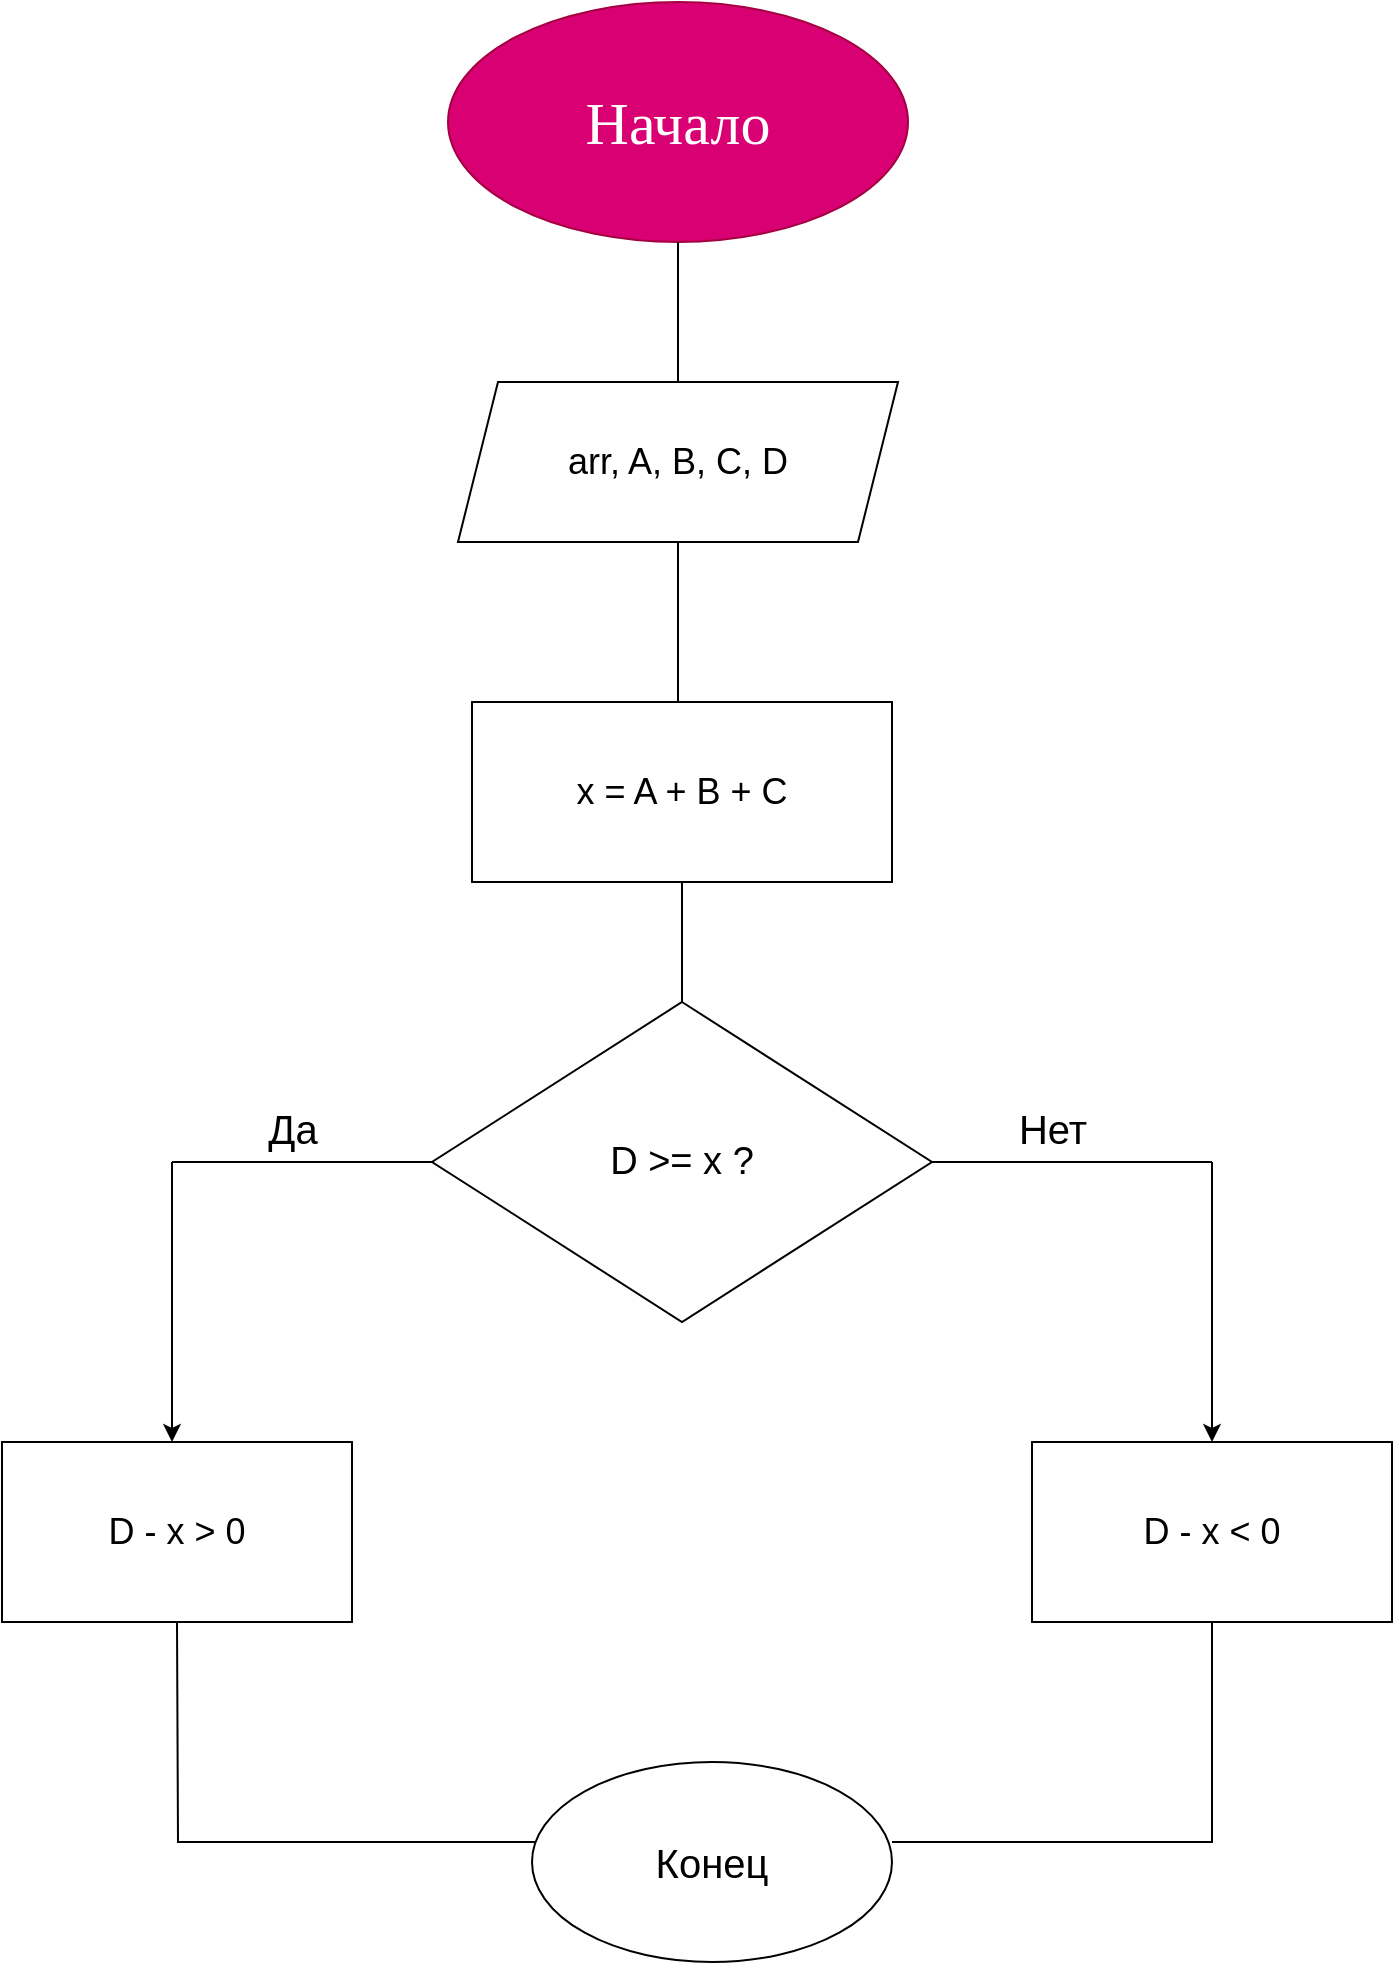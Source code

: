 <mxfile version="28.2.3">
  <diagram name="Страница — 1" id="WXQ8_n5y1RpJ7bMaxfv-">
    <mxGraphModel dx="2605" dy="1405" grid="1" gridSize="10" guides="1" tooltips="1" connect="1" arrows="1" fold="1" page="1" pageScale="1" pageWidth="827" pageHeight="1169" background="none" math="0" shadow="0">
      <root>
        <mxCell id="0" />
        <mxCell id="1" parent="0" />
        <mxCell id="YKc5f36czooEZ8qVRQ3M-1" value="&lt;font style=&quot;font-size: 30px;&quot;&gt;Начало&lt;/font&gt;" style="ellipse;whiteSpace=wrap;html=1;fillColor=#d80073;fontColor=#ffffff;strokeColor=#A50040;fontFamily=Times New Roman;" vertex="1" parent="1">
          <mxGeometry x="298" y="40" width="230" height="120" as="geometry" />
        </mxCell>
        <mxCell id="YKc5f36czooEZ8qVRQ3M-2" value="&lt;font style=&quot;font-size: 18px;&quot;&gt;arr, A, B, C, D&lt;/font&gt;" style="shape=parallelogram;perimeter=parallelogramPerimeter;whiteSpace=wrap;html=1;fixedSize=1;" vertex="1" parent="1">
          <mxGeometry x="303" y="230" width="220" height="80" as="geometry" />
        </mxCell>
        <mxCell id="YKc5f36czooEZ8qVRQ3M-4" value="" style="endArrow=none;html=1;rounded=0;entryX=0.5;entryY=1;entryDx=0;entryDy=0;" edge="1" parent="1" target="YKc5f36czooEZ8qVRQ3M-1">
          <mxGeometry width="50" height="50" relative="1" as="geometry">
            <mxPoint x="413" y="230" as="sourcePoint" />
            <mxPoint x="460" y="440" as="targetPoint" />
          </mxGeometry>
        </mxCell>
        <mxCell id="YKc5f36czooEZ8qVRQ3M-5" value="" style="endArrow=none;html=1;rounded=0;entryX=0.5;entryY=1;entryDx=0;entryDy=0;" edge="1" parent="1" target="YKc5f36czooEZ8qVRQ3M-2">
          <mxGeometry width="50" height="50" relative="1" as="geometry">
            <mxPoint x="413" y="390" as="sourcePoint" />
            <mxPoint x="460" y="440" as="targetPoint" />
          </mxGeometry>
        </mxCell>
        <mxCell id="YKc5f36czooEZ8qVRQ3M-7" value="&lt;font style=&quot;font-size: 18px;&quot;&gt;x = A + B + C&lt;/font&gt;" style="rounded=0;whiteSpace=wrap;html=1;" vertex="1" parent="1">
          <mxGeometry x="310" y="390" width="210" height="90" as="geometry" />
        </mxCell>
        <mxCell id="YKc5f36czooEZ8qVRQ3M-8" value="&lt;font style=&quot;font-size: 19px;&quot;&gt;D &amp;gt;= x ?&lt;/font&gt;" style="rhombus;whiteSpace=wrap;html=1;" vertex="1" parent="1">
          <mxGeometry x="290" y="540" width="250" height="160" as="geometry" />
        </mxCell>
        <mxCell id="YKc5f36czooEZ8qVRQ3M-9" value="" style="endArrow=none;html=1;rounded=0;entryX=0;entryY=0.5;entryDx=0;entryDy=0;" edge="1" parent="1" target="YKc5f36czooEZ8qVRQ3M-8">
          <mxGeometry width="50" height="50" relative="1" as="geometry">
            <mxPoint x="160" y="620" as="sourcePoint" />
            <mxPoint x="350" y="790" as="targetPoint" />
          </mxGeometry>
        </mxCell>
        <mxCell id="YKc5f36czooEZ8qVRQ3M-10" value="" style="endArrow=none;html=1;rounded=0;entryX=1;entryY=0.5;entryDx=0;entryDy=0;" edge="1" parent="1" target="YKc5f36czooEZ8qVRQ3M-8">
          <mxGeometry width="50" height="50" relative="1" as="geometry">
            <mxPoint x="680" y="620" as="sourcePoint" />
            <mxPoint x="350" y="790" as="targetPoint" />
          </mxGeometry>
        </mxCell>
        <mxCell id="YKc5f36czooEZ8qVRQ3M-13" value="" style="endArrow=classic;html=1;rounded=0;" edge="1" parent="1">
          <mxGeometry width="50" height="50" relative="1" as="geometry">
            <mxPoint x="160" y="620" as="sourcePoint" />
            <mxPoint x="160" y="760" as="targetPoint" />
          </mxGeometry>
        </mxCell>
        <mxCell id="YKc5f36czooEZ8qVRQ3M-14" value="" style="endArrow=classic;html=1;rounded=0;" edge="1" parent="1">
          <mxGeometry width="50" height="50" relative="1" as="geometry">
            <mxPoint x="680" y="620" as="sourcePoint" />
            <mxPoint x="680" y="760" as="targetPoint" />
          </mxGeometry>
        </mxCell>
        <mxCell id="YKc5f36czooEZ8qVRQ3M-15" value="" style="endArrow=none;html=1;rounded=0;entryX=0.5;entryY=1;entryDx=0;entryDy=0;" edge="1" parent="1" source="YKc5f36czooEZ8qVRQ3M-8" target="YKc5f36czooEZ8qVRQ3M-7">
          <mxGeometry width="50" height="50" relative="1" as="geometry">
            <mxPoint x="300" y="840" as="sourcePoint" />
            <mxPoint x="350" y="790" as="targetPoint" />
          </mxGeometry>
        </mxCell>
        <mxCell id="YKc5f36czooEZ8qVRQ3M-16" value="&lt;font style=&quot;font-size: 20px;&quot;&gt;Да&lt;/font&gt;" style="text;html=1;align=center;verticalAlign=middle;resizable=0;points=[];autosize=1;strokeColor=none;fillColor=none;" vertex="1" parent="1">
          <mxGeometry x="195" y="583" width="50" height="40" as="geometry" />
        </mxCell>
        <mxCell id="YKc5f36czooEZ8qVRQ3M-17" value="&lt;span style=&quot;font-size: 20px;&quot;&gt;Нет&lt;/span&gt;" style="text;html=1;align=center;verticalAlign=middle;resizable=0;points=[];autosize=1;strokeColor=none;fillColor=none;" vertex="1" parent="1">
          <mxGeometry x="570" y="583" width="60" height="40" as="geometry" />
        </mxCell>
        <mxCell id="YKc5f36czooEZ8qVRQ3M-18" value="&lt;font style=&quot;font-size: 18px;&quot;&gt;D - x &amp;gt; 0&lt;/font&gt;" style="rounded=0;whiteSpace=wrap;html=1;" vertex="1" parent="1">
          <mxGeometry x="75" y="760" width="175" height="90" as="geometry" />
        </mxCell>
        <mxCell id="YKc5f36czooEZ8qVRQ3M-19" value="&lt;font style=&quot;font-size: 18px;&quot;&gt;D - x &amp;lt; 0&lt;/font&gt;" style="rounded=0;whiteSpace=wrap;html=1;" vertex="1" parent="1">
          <mxGeometry x="590" y="760" width="180" height="90" as="geometry" />
        </mxCell>
        <mxCell id="YKc5f36czooEZ8qVRQ3M-20" value="" style="endArrow=none;html=1;rounded=0;exitX=0.5;exitY=1;exitDx=0;exitDy=0;" edge="1" parent="1" source="YKc5f36czooEZ8qVRQ3M-18">
          <mxGeometry width="50" height="50" relative="1" as="geometry">
            <mxPoint x="300" y="790" as="sourcePoint" />
            <mxPoint x="360" y="960" as="targetPoint" />
            <Array as="points">
              <mxPoint x="163" y="960" />
              <mxPoint x="320" y="960" />
            </Array>
          </mxGeometry>
        </mxCell>
        <mxCell id="YKc5f36czooEZ8qVRQ3M-21" value="" style="endArrow=none;html=1;rounded=0;" edge="1" parent="1" target="YKc5f36czooEZ8qVRQ3M-19">
          <mxGeometry width="50" height="50" relative="1" as="geometry">
            <mxPoint x="520" y="960" as="sourcePoint" />
            <mxPoint x="350" y="740" as="targetPoint" />
            <Array as="points">
              <mxPoint x="680" y="960" />
            </Array>
          </mxGeometry>
        </mxCell>
        <mxCell id="YKc5f36czooEZ8qVRQ3M-22" value="&lt;font style=&quot;font-size: 20px;&quot;&gt;Конец&lt;/font&gt;" style="ellipse;whiteSpace=wrap;html=1;" vertex="1" parent="1">
          <mxGeometry x="340" y="920" width="180" height="100" as="geometry" />
        </mxCell>
      </root>
    </mxGraphModel>
  </diagram>
</mxfile>
